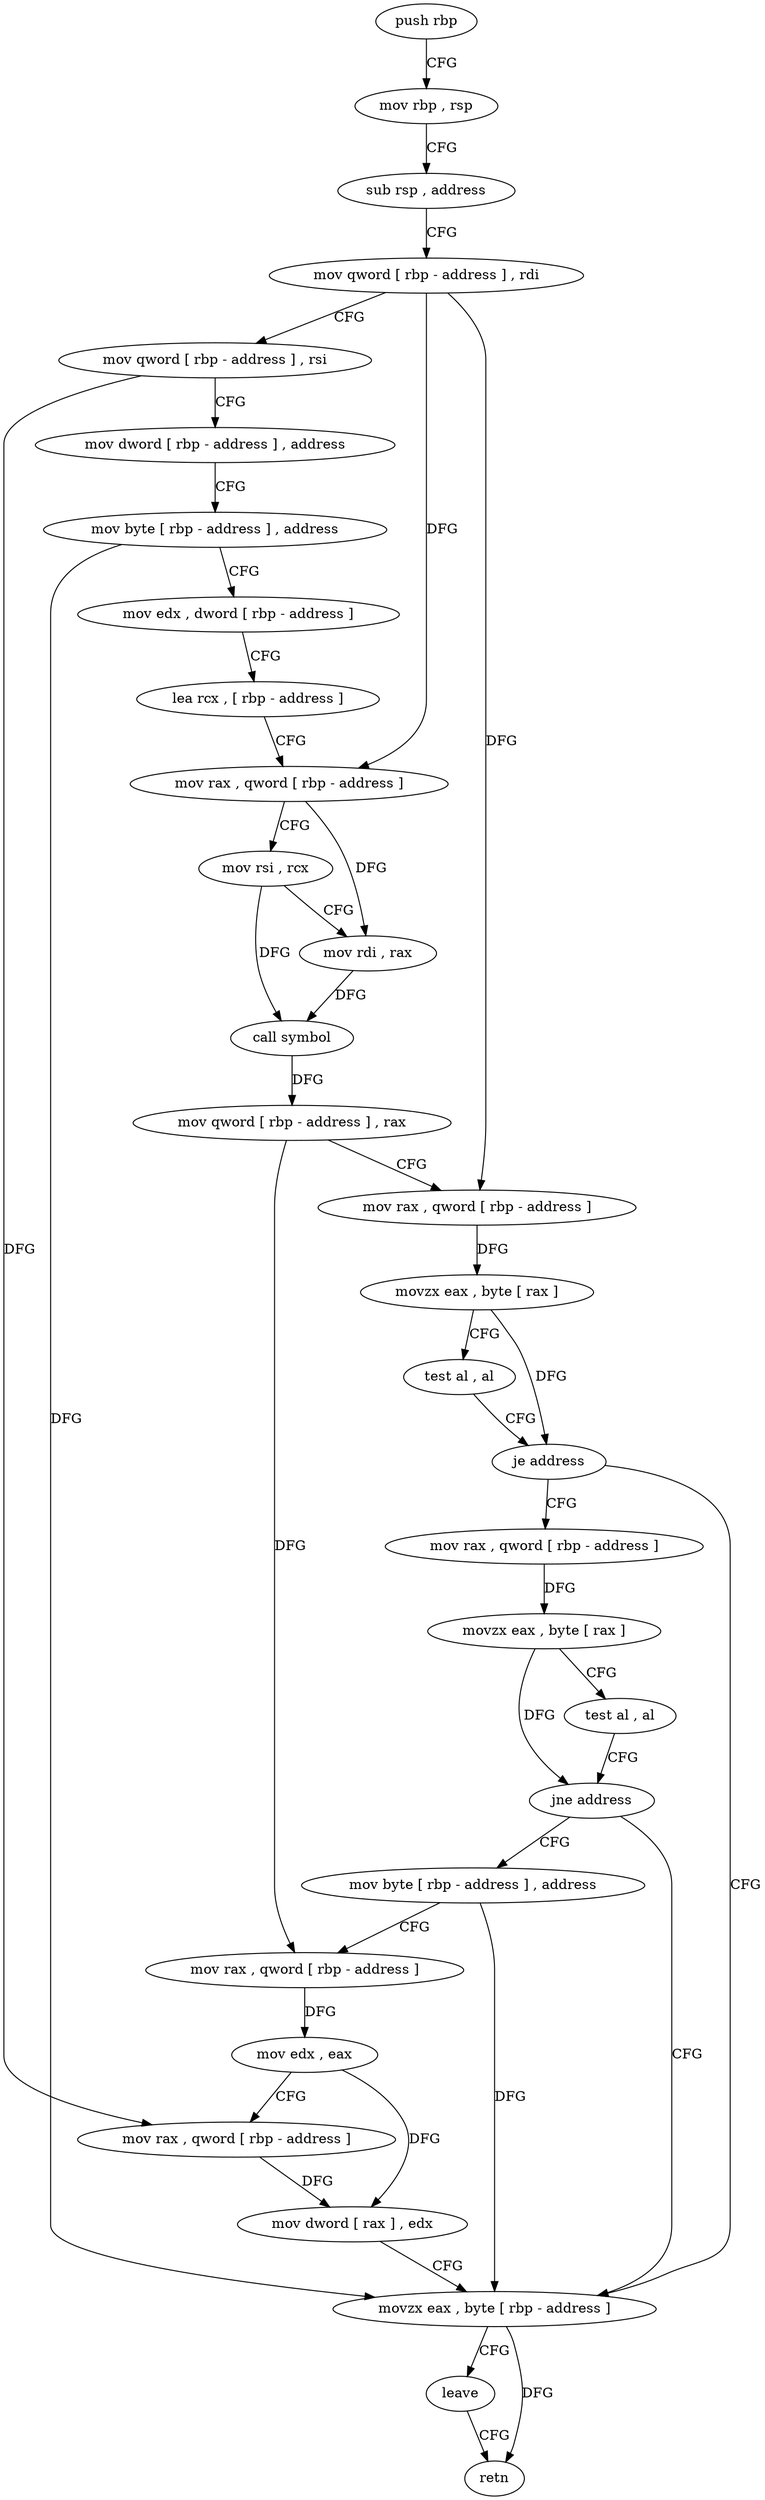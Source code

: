 digraph "func" {
"84503" [label = "push rbp" ]
"84504" [label = "mov rbp , rsp" ]
"84507" [label = "sub rsp , address" ]
"84511" [label = "mov qword [ rbp - address ] , rdi" ]
"84515" [label = "mov qword [ rbp - address ] , rsi" ]
"84519" [label = "mov dword [ rbp - address ] , address" ]
"84526" [label = "mov byte [ rbp - address ] , address" ]
"84530" [label = "mov edx , dword [ rbp - address ]" ]
"84533" [label = "lea rcx , [ rbp - address ]" ]
"84537" [label = "mov rax , qword [ rbp - address ]" ]
"84541" [label = "mov rsi , rcx" ]
"84544" [label = "mov rdi , rax" ]
"84547" [label = "call symbol" ]
"84552" [label = "mov qword [ rbp - address ] , rax" ]
"84556" [label = "mov rax , qword [ rbp - address ]" ]
"84560" [label = "movzx eax , byte [ rax ]" ]
"84563" [label = "test al , al" ]
"84565" [label = "je address" ]
"84594" [label = "movzx eax , byte [ rbp - address ]" ]
"84567" [label = "mov rax , qword [ rbp - address ]" ]
"84598" [label = "leave" ]
"84599" [label = "retn" ]
"84571" [label = "movzx eax , byte [ rax ]" ]
"84574" [label = "test al , al" ]
"84576" [label = "jne address" ]
"84578" [label = "mov byte [ rbp - address ] , address" ]
"84582" [label = "mov rax , qword [ rbp - address ]" ]
"84586" [label = "mov edx , eax" ]
"84588" [label = "mov rax , qword [ rbp - address ]" ]
"84592" [label = "mov dword [ rax ] , edx" ]
"84503" -> "84504" [ label = "CFG" ]
"84504" -> "84507" [ label = "CFG" ]
"84507" -> "84511" [ label = "CFG" ]
"84511" -> "84515" [ label = "CFG" ]
"84511" -> "84537" [ label = "DFG" ]
"84511" -> "84556" [ label = "DFG" ]
"84515" -> "84519" [ label = "CFG" ]
"84515" -> "84588" [ label = "DFG" ]
"84519" -> "84526" [ label = "CFG" ]
"84526" -> "84530" [ label = "CFG" ]
"84526" -> "84594" [ label = "DFG" ]
"84530" -> "84533" [ label = "CFG" ]
"84533" -> "84537" [ label = "CFG" ]
"84537" -> "84541" [ label = "CFG" ]
"84537" -> "84544" [ label = "DFG" ]
"84541" -> "84544" [ label = "CFG" ]
"84541" -> "84547" [ label = "DFG" ]
"84544" -> "84547" [ label = "DFG" ]
"84547" -> "84552" [ label = "DFG" ]
"84552" -> "84556" [ label = "CFG" ]
"84552" -> "84582" [ label = "DFG" ]
"84556" -> "84560" [ label = "DFG" ]
"84560" -> "84563" [ label = "CFG" ]
"84560" -> "84565" [ label = "DFG" ]
"84563" -> "84565" [ label = "CFG" ]
"84565" -> "84594" [ label = "CFG" ]
"84565" -> "84567" [ label = "CFG" ]
"84594" -> "84598" [ label = "CFG" ]
"84594" -> "84599" [ label = "DFG" ]
"84567" -> "84571" [ label = "DFG" ]
"84598" -> "84599" [ label = "CFG" ]
"84571" -> "84574" [ label = "CFG" ]
"84571" -> "84576" [ label = "DFG" ]
"84574" -> "84576" [ label = "CFG" ]
"84576" -> "84594" [ label = "CFG" ]
"84576" -> "84578" [ label = "CFG" ]
"84578" -> "84582" [ label = "CFG" ]
"84578" -> "84594" [ label = "DFG" ]
"84582" -> "84586" [ label = "DFG" ]
"84586" -> "84588" [ label = "CFG" ]
"84586" -> "84592" [ label = "DFG" ]
"84588" -> "84592" [ label = "DFG" ]
"84592" -> "84594" [ label = "CFG" ]
}
